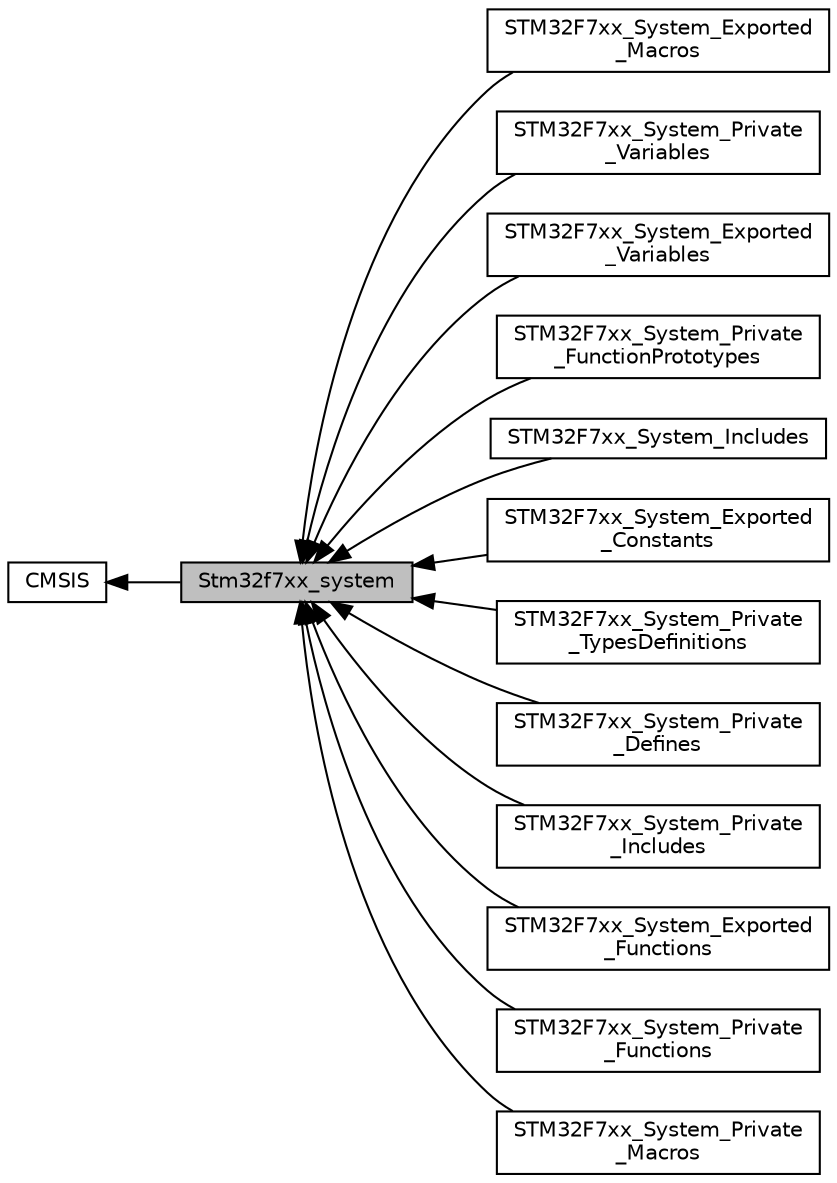 digraph "Stm32f7xx_system"
{
  edge [fontname="Helvetica",fontsize="10",labelfontname="Helvetica",labelfontsize="10"];
  node [fontname="Helvetica",fontsize="10",shape=record];
  rankdir=LR;
  Node5 [label="STM32F7xx_System_Exported\l_Macros",height=0.2,width=0.4,color="black", fillcolor="white", style="filled",URL="$group___s_t_m32_f7xx___system___exported___macros.html"];
  Node11 [label="STM32F7xx_System_Private\l_Variables",height=0.2,width=0.4,color="black", fillcolor="white", style="filled",URL="$group___s_t_m32_f7xx___system___private___variables.html"];
  Node3 [label="STM32F7xx_System_Exported\l_Variables",height=0.2,width=0.4,color="black", fillcolor="white", style="filled",URL="$group___s_t_m32_f7xx___system___exported___variables.html"];
  Node12 [label="STM32F7xx_System_Private\l_FunctionPrototypes",height=0.2,width=0.4,color="black", fillcolor="white", style="filled",URL="$group___s_t_m32_f7xx___system___private___function_prototypes.html"];
  Node2 [label="STM32F7xx_System_Includes",height=0.2,width=0.4,color="black", fillcolor="white", style="filled",URL="$group___s_t_m32_f7xx___system___includes.html",tooltip="Define to prevent recursive inclusion. "];
  Node0 [label="Stm32f7xx_system",height=0.2,width=0.4,color="black", fillcolor="grey75", style="filled", fontcolor="black"];
  Node4 [label="STM32F7xx_System_Exported\l_Constants",height=0.2,width=0.4,color="black", fillcolor="white", style="filled",URL="$group___s_t_m32_f7xx___system___exported___constants.html"];
  Node1 [label="CMSIS",height=0.2,width=0.4,color="black", fillcolor="white", style="filled",URL="$group___c_m_s_i_s.html"];
  Node8 [label="STM32F7xx_System_Private\l_TypesDefinitions",height=0.2,width=0.4,color="black", fillcolor="white", style="filled",URL="$group___s_t_m32_f7xx___system___private___types_definitions.html"];
  Node9 [label="STM32F7xx_System_Private\l_Defines",height=0.2,width=0.4,color="black", fillcolor="white", style="filled",URL="$group___s_t_m32_f7xx___system___private___defines.html"];
  Node7 [label="STM32F7xx_System_Private\l_Includes",height=0.2,width=0.4,color="black", fillcolor="white", style="filled",URL="$group___s_t_m32_f7xx___system___private___includes.html"];
  Node6 [label="STM32F7xx_System_Exported\l_Functions",height=0.2,width=0.4,color="black", fillcolor="white", style="filled",URL="$group___s_t_m32_f7xx___system___exported___functions.html"];
  Node13 [label="STM32F7xx_System_Private\l_Functions",height=0.2,width=0.4,color="black", fillcolor="white", style="filled",URL="$group___s_t_m32_f7xx___system___private___functions.html"];
  Node10 [label="STM32F7xx_System_Private\l_Macros",height=0.2,width=0.4,color="black", fillcolor="white", style="filled",URL="$group___s_t_m32_f7xx___system___private___macros.html"];
  Node1->Node0 [shape=plaintext, dir="back", style="solid"];
  Node0->Node2 [shape=plaintext, dir="back", style="solid"];
  Node0->Node3 [shape=plaintext, dir="back", style="solid"];
  Node0->Node4 [shape=plaintext, dir="back", style="solid"];
  Node0->Node5 [shape=plaintext, dir="back", style="solid"];
  Node0->Node6 [shape=plaintext, dir="back", style="solid"];
  Node0->Node7 [shape=plaintext, dir="back", style="solid"];
  Node0->Node8 [shape=plaintext, dir="back", style="solid"];
  Node0->Node9 [shape=plaintext, dir="back", style="solid"];
  Node0->Node10 [shape=plaintext, dir="back", style="solid"];
  Node0->Node11 [shape=plaintext, dir="back", style="solid"];
  Node0->Node12 [shape=plaintext, dir="back", style="solid"];
  Node0->Node13 [shape=plaintext, dir="back", style="solid"];
}
